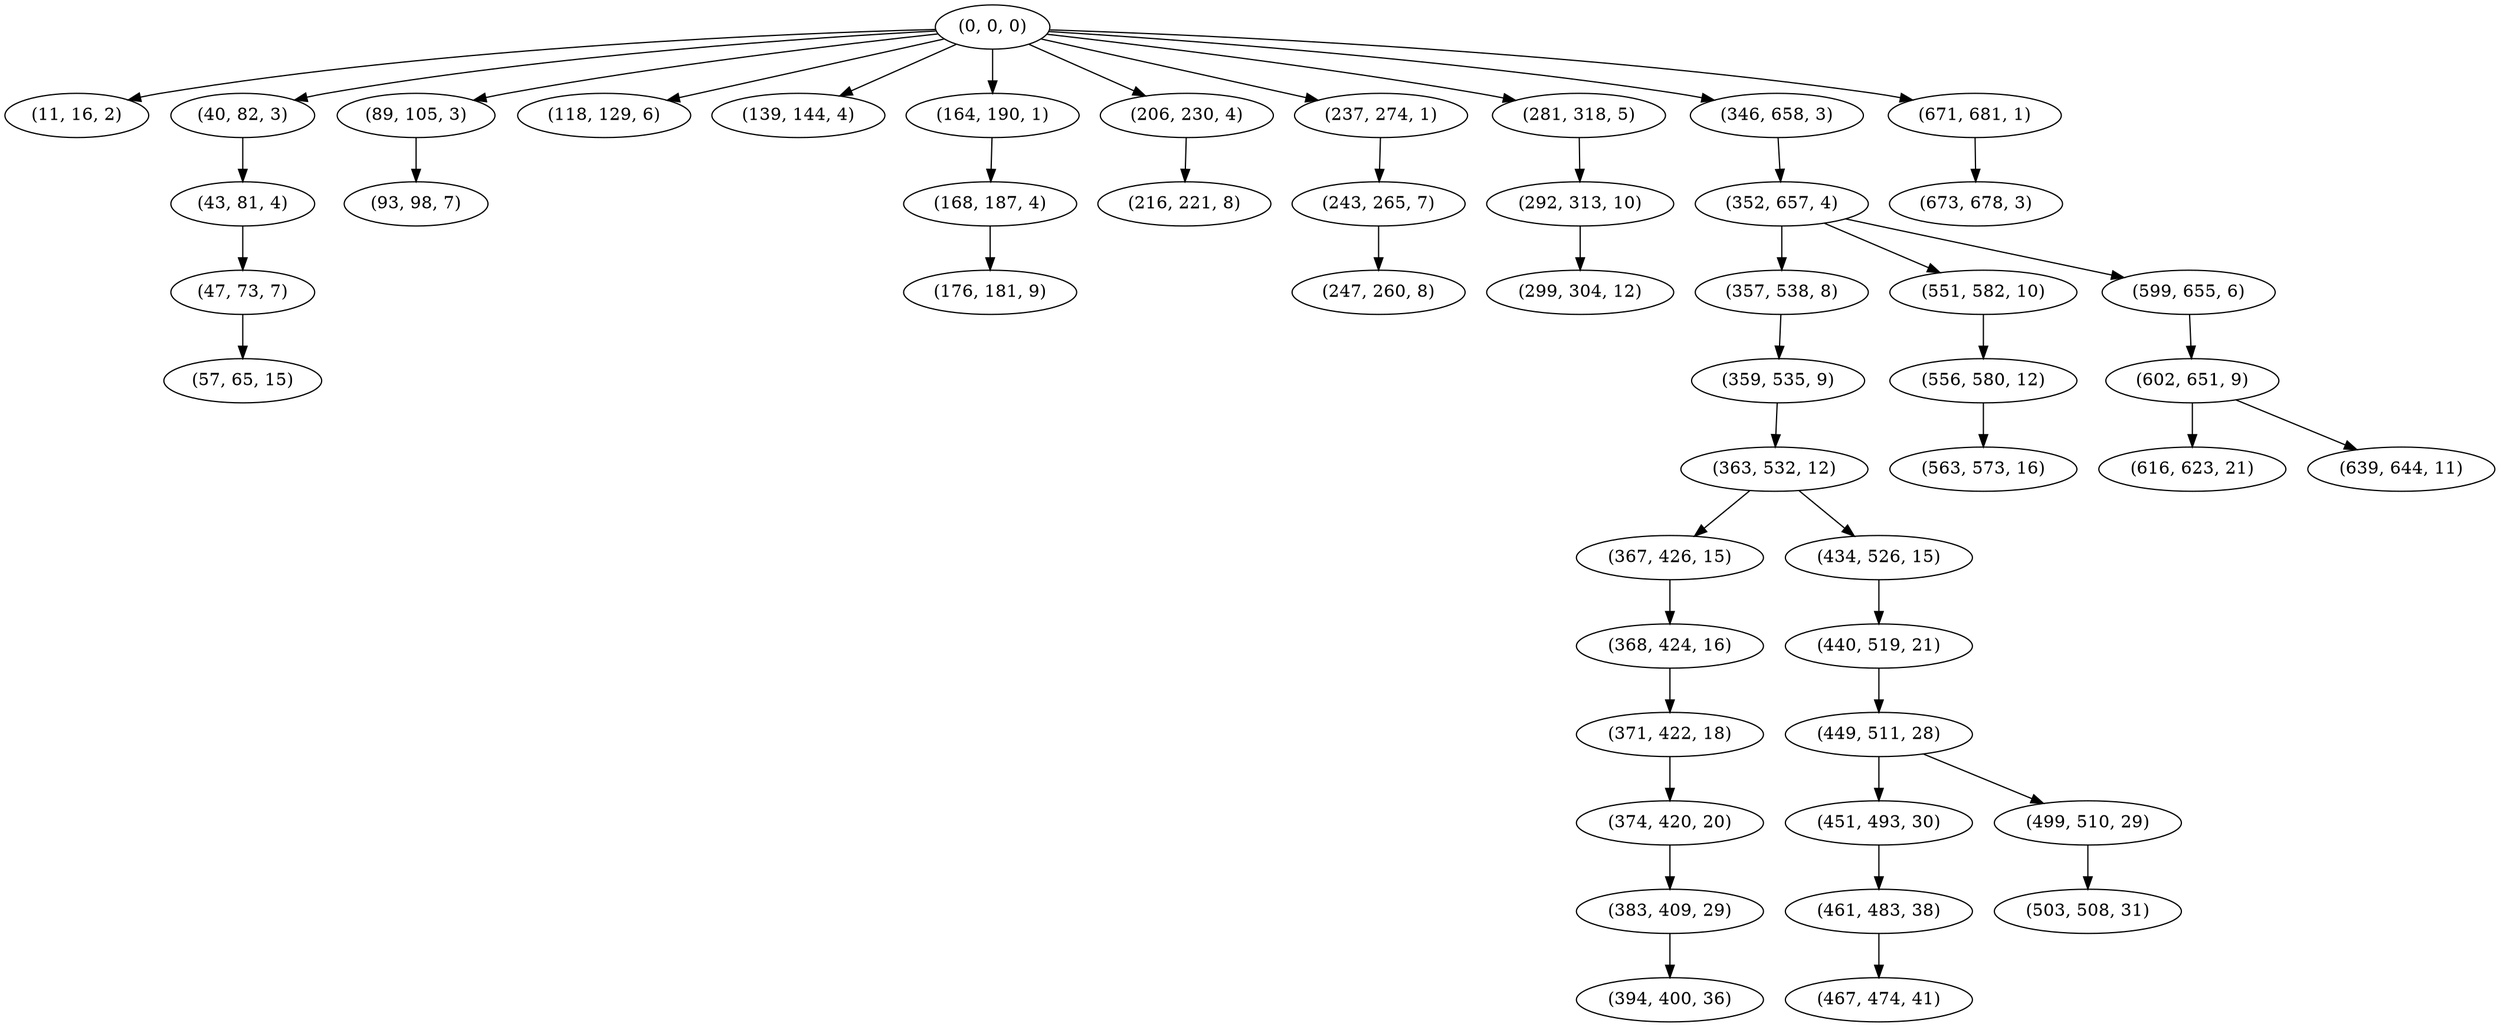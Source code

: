 digraph tree {
    "(0, 0, 0)";
    "(11, 16, 2)";
    "(40, 82, 3)";
    "(43, 81, 4)";
    "(47, 73, 7)";
    "(57, 65, 15)";
    "(89, 105, 3)";
    "(93, 98, 7)";
    "(118, 129, 6)";
    "(139, 144, 4)";
    "(164, 190, 1)";
    "(168, 187, 4)";
    "(176, 181, 9)";
    "(206, 230, 4)";
    "(216, 221, 8)";
    "(237, 274, 1)";
    "(243, 265, 7)";
    "(247, 260, 8)";
    "(281, 318, 5)";
    "(292, 313, 10)";
    "(299, 304, 12)";
    "(346, 658, 3)";
    "(352, 657, 4)";
    "(357, 538, 8)";
    "(359, 535, 9)";
    "(363, 532, 12)";
    "(367, 426, 15)";
    "(368, 424, 16)";
    "(371, 422, 18)";
    "(374, 420, 20)";
    "(383, 409, 29)";
    "(394, 400, 36)";
    "(434, 526, 15)";
    "(440, 519, 21)";
    "(449, 511, 28)";
    "(451, 493, 30)";
    "(461, 483, 38)";
    "(467, 474, 41)";
    "(499, 510, 29)";
    "(503, 508, 31)";
    "(551, 582, 10)";
    "(556, 580, 12)";
    "(563, 573, 16)";
    "(599, 655, 6)";
    "(602, 651, 9)";
    "(616, 623, 21)";
    "(639, 644, 11)";
    "(671, 681, 1)";
    "(673, 678, 3)";
    "(0, 0, 0)" -> "(11, 16, 2)";
    "(0, 0, 0)" -> "(40, 82, 3)";
    "(0, 0, 0)" -> "(89, 105, 3)";
    "(0, 0, 0)" -> "(118, 129, 6)";
    "(0, 0, 0)" -> "(139, 144, 4)";
    "(0, 0, 0)" -> "(164, 190, 1)";
    "(0, 0, 0)" -> "(206, 230, 4)";
    "(0, 0, 0)" -> "(237, 274, 1)";
    "(0, 0, 0)" -> "(281, 318, 5)";
    "(0, 0, 0)" -> "(346, 658, 3)";
    "(0, 0, 0)" -> "(671, 681, 1)";
    "(40, 82, 3)" -> "(43, 81, 4)";
    "(43, 81, 4)" -> "(47, 73, 7)";
    "(47, 73, 7)" -> "(57, 65, 15)";
    "(89, 105, 3)" -> "(93, 98, 7)";
    "(164, 190, 1)" -> "(168, 187, 4)";
    "(168, 187, 4)" -> "(176, 181, 9)";
    "(206, 230, 4)" -> "(216, 221, 8)";
    "(237, 274, 1)" -> "(243, 265, 7)";
    "(243, 265, 7)" -> "(247, 260, 8)";
    "(281, 318, 5)" -> "(292, 313, 10)";
    "(292, 313, 10)" -> "(299, 304, 12)";
    "(346, 658, 3)" -> "(352, 657, 4)";
    "(352, 657, 4)" -> "(357, 538, 8)";
    "(352, 657, 4)" -> "(551, 582, 10)";
    "(352, 657, 4)" -> "(599, 655, 6)";
    "(357, 538, 8)" -> "(359, 535, 9)";
    "(359, 535, 9)" -> "(363, 532, 12)";
    "(363, 532, 12)" -> "(367, 426, 15)";
    "(363, 532, 12)" -> "(434, 526, 15)";
    "(367, 426, 15)" -> "(368, 424, 16)";
    "(368, 424, 16)" -> "(371, 422, 18)";
    "(371, 422, 18)" -> "(374, 420, 20)";
    "(374, 420, 20)" -> "(383, 409, 29)";
    "(383, 409, 29)" -> "(394, 400, 36)";
    "(434, 526, 15)" -> "(440, 519, 21)";
    "(440, 519, 21)" -> "(449, 511, 28)";
    "(449, 511, 28)" -> "(451, 493, 30)";
    "(449, 511, 28)" -> "(499, 510, 29)";
    "(451, 493, 30)" -> "(461, 483, 38)";
    "(461, 483, 38)" -> "(467, 474, 41)";
    "(499, 510, 29)" -> "(503, 508, 31)";
    "(551, 582, 10)" -> "(556, 580, 12)";
    "(556, 580, 12)" -> "(563, 573, 16)";
    "(599, 655, 6)" -> "(602, 651, 9)";
    "(602, 651, 9)" -> "(616, 623, 21)";
    "(602, 651, 9)" -> "(639, 644, 11)";
    "(671, 681, 1)" -> "(673, 678, 3)";
}

